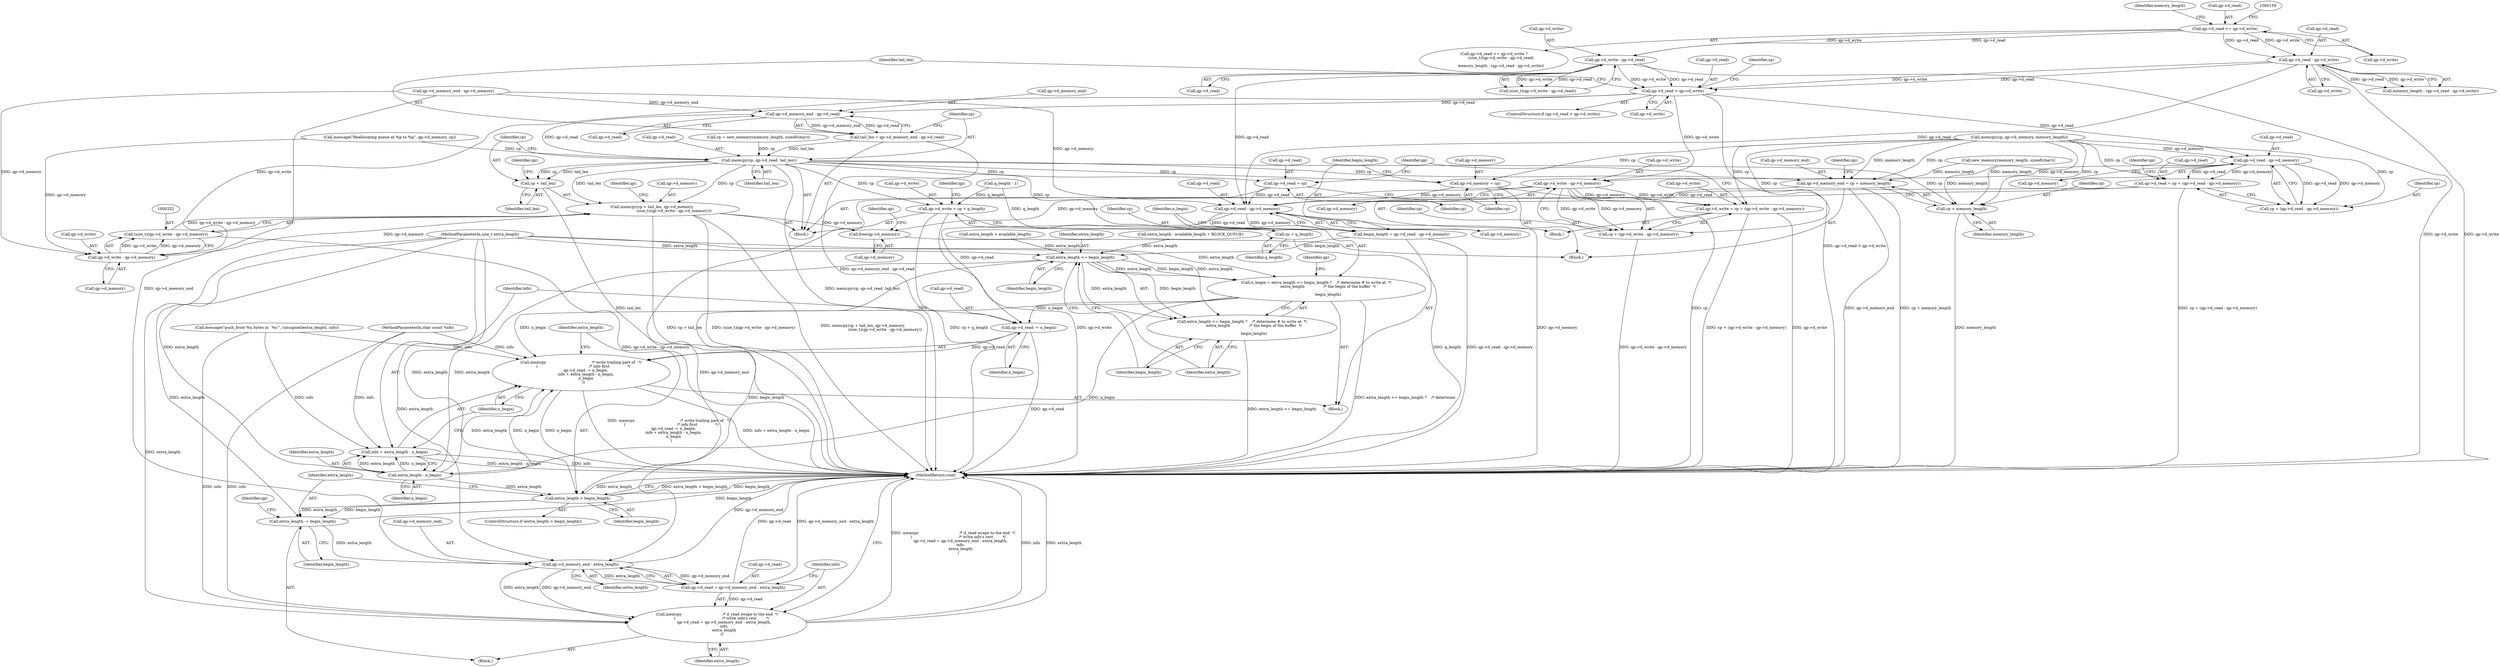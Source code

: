 digraph "0_yodl_fd85f8c94182558ff1480d06a236d6fb927979a3@pointer" {
"1000220" [label="(Call,qp->d_read > qp->d_write)"];
"1000160" [label="(Call,qp->d_write - qp->d_read)"];
"1000151" [label="(Call,qp->d_read <= qp->d_write)"];
"1000169" [label="(Call,qp->d_read - qp->d_write)"];
"1000231" [label="(Call,qp->d_memory_end - qp->d_read)"];
"1000229" [label="(Call,tail_len = qp->d_memory_end - qp->d_read)"];
"1000238" [label="(Call,memcpy(cp, qp->d_read, tail_len))"];
"1000244" [label="(Call,memcpy(cp + tail_len, qp->d_memory, \n                                    (size_t)(qp->d_write - qp->d_memory)))"];
"1000306" [label="(Call,free(qp->d_memory))"];
"1000245" [label="(Call,cp + tail_len)"];
"1000260" [label="(Call,qp->d_write = cp + q_length)"];
"1000264" [label="(Call,cp + q_length)"];
"1000267" [label="(Call,qp->d_read = cp)"];
"1000324" [label="(Call,qp->d_read - qp->d_memory)"];
"1000322" [label="(Call,begin_length = qp->d_read - qp->d_memory)"];
"1000334" [label="(Call,extra_length <= begin_length)"];
"1000331" [label="(Call,n_begin = extra_length <= begin_length ?    /* determine # to write at  */\n                    extra_length                /* the begin of the buffer  */\n                :\n                    begin_length)"];
"1000339" [label="(Call,memcpy                                      /* write trailing part of   */\n    (                                           /* info first               */\n        qp->d_read -= n_begin,\n        info + extra_length - n_begin,\n        n_begin\n    ))"];
"1000340" [label="(Call,qp->d_read -= n_begin)"];
"1000347" [label="(Call,extra_length - n_begin)"];
"1000345" [label="(Call,info + extra_length - n_begin)"];
"1000352" [label="(Call,extra_length > begin_length)"];
"1000356" [label="(Call,extra_length -= begin_length)"];
"1000364" [label="(Call,qp->d_memory_end - extra_length)"];
"1000359" [label="(Call,memcpy                                  /* d_read wraps to the end  */\n        (                                       /* write info's rest        */\n            qp->d_read = qp->d_memory_end - extra_length,\n            info,\n            extra_length\n        ))"];
"1000360" [label="(Call,qp->d_read = qp->d_memory_end - extra_length)"];
"1000333" [label="(Call,extra_length <= begin_length ?    /* determine # to write at  */\n                    extra_length                /* the begin of the buffer  */\n                :\n                    begin_length)"];
"1000310" [label="(Call,qp->d_memory_end = cp + memory_length)"];
"1000314" [label="(Call,cp + memory_length)"];
"1000317" [label="(Call,qp->d_memory = cp)"];
"1000253" [label="(Call,qp->d_write - qp->d_memory)"];
"1000251" [label="(Call,(size_t)(qp->d_write - qp->d_memory))"];
"1000286" [label="(Call,qp->d_read - qp->d_memory)"];
"1000280" [label="(Call,qp->d_read = cp + (qp->d_read - qp->d_memory))"];
"1000284" [label="(Call,cp + (qp->d_read - qp->d_memory))"];
"1000299" [label="(Call,qp->d_write - qp->d_memory)"];
"1000293" [label="(Call,qp->d_write = cp + (qp->d_write - qp->d_memory))"];
"1000297" [label="(Call,cp + (qp->d_write - qp->d_memory))"];
"1000293" [label="(Call,qp->d_write = cp + (qp->d_write - qp->d_memory))"];
"1000317" [label="(Call,qp->d_memory = cp)"];
"1000265" [label="(Identifier,cp)"];
"1000339" [label="(Call,memcpy                                      /* write trailing part of   */\n    (                                           /* info first               */\n        qp->d_read -= n_begin,\n        info + extra_length - n_begin,\n        n_begin\n    ))"];
"1000126" [label="(MethodParameterIn,size_t extra_length)"];
"1000369" [label="(Identifier,info)"];
"1000257" [label="(Call,qp->d_memory)"];
"1000322" [label="(Call,begin_length = qp->d_read - qp->d_memory)"];
"1000347" [label="(Call,extra_length - n_begin)"];
"1000246" [label="(Identifier,cp)"];
"1000307" [label="(Call,qp->d_memory)"];
"1000290" [label="(Call,qp->d_memory)"];
"1000269" [label="(Identifier,qp)"];
"1000346" [label="(Identifier,info)"];
"1000361" [label="(Call,qp->d_read)"];
"1000353" [label="(Identifier,extra_length)"];
"1000286" [label="(Call,qp->d_read - qp->d_memory)"];
"1000151" [label="(Call,qp->d_read <= qp->d_write)"];
"1000213" [label="(Call,message(\"Reallocating queue at %p to %p\", qp->d_memory, cp))"];
"1000287" [label="(Call,qp->d_read)"];
"1000168" [label="(Identifier,memory_length)"];
"1000239" [label="(Identifier,cp)"];
"1000247" [label="(Identifier,tail_len)"];
"1000371" [label="(MethodReturn,void)"];
"1000224" [label="(Call,qp->d_write)"];
"1000161" [label="(Call,qp->d_write)"];
"1000352" [label="(Call,extra_length > begin_length)"];
"1000186" [label="(Call,message(\"push_front %u bytes in `%s'\", (unsigned)extra_length, info))"];
"1000306" [label="(Call,free(qp->d_memory))"];
"1000359" [label="(Call,memcpy                                  /* d_read wraps to the end  */\n        (                                       /* write info's rest        */\n            qp->d_read = qp->d_memory_end - extra_length,\n            info,\n            extra_length\n        ))"];
"1000267" [label="(Call,qp->d_read = cp)"];
"1000368" [label="(Identifier,extra_length)"];
"1000220" [label="(Call,qp->d_read > qp->d_write)"];
"1000127" [label="(MethodParameterIn,char const *info)"];
"1000196" [label="(Block,)"];
"1000249" [label="(Identifier,qp)"];
"1000128" [label="(Block,)"];
"1000341" [label="(Call,qp->d_read)"];
"1000274" [label="(Call,memcpy(cp, qp->d_memory, memory_length))"];
"1000271" [label="(Identifier,cp)"];
"1000336" [label="(Identifier,begin_length)"];
"1000243" [label="(Identifier,tail_len)"];
"1000360" [label="(Call,qp->d_read = qp->d_memory_end - extra_length)"];
"1000158" [label="(Call,(size_t)(qp->d_write - qp->d_read))"];
"1000295" [label="(Identifier,qp)"];
"1000199" [label="(Call,extra_length - available_length + BLOCK_QUEUE)"];
"1000264" [label="(Call,cp + q_length)"];
"1000280" [label="(Call,qp->d_read = cp + (qp->d_read - qp->d_memory))"];
"1000281" [label="(Call,qp->d_read)"];
"1000240" [label="(Call,qp->d_read)"];
"1000285" [label="(Identifier,cp)"];
"1000312" [label="(Identifier,qp)"];
"1000235" [label="(Call,qp->d_read)"];
"1000231" [label="(Call,qp->d_memory_end - qp->d_read)"];
"1000230" [label="(Identifier,tail_len)"];
"1000206" [label="(Call,new_memory(memory_length, sizeof(char)))"];
"1000351" [label="(ControlStructure,if (extra_length > begin_length))"];
"1000229" [label="(Call,tail_len = qp->d_memory_end - qp->d_read)"];
"1000303" [label="(Call,qp->d_memory)"];
"1000323" [label="(Identifier,begin_length)"];
"1000356" [label="(Call,extra_length -= begin_length)"];
"1000344" [label="(Identifier,n_begin)"];
"1000273" [label="(Block,)"];
"1000275" [label="(Identifier,cp)"];
"1000315" [label="(Identifier,cp)"];
"1000221" [label="(Call,qp->d_read)"];
"1000169" [label="(Call,qp->d_read - qp->d_write)"];
"1000338" [label="(Identifier,begin_length)"];
"1000193" [label="(Call,extra_length > available_length)"];
"1000332" [label="(Identifier,n_begin)"];
"1000319" [label="(Identifier,qp)"];
"1000219" [label="(ControlStructure,if (qp->d_read > qp->d_write))"];
"1000318" [label="(Call,qp->d_memory)"];
"1000141" [label="(Call,qp->d_memory_end - qp->d_memory)"];
"1000155" [label="(Call,qp->d_write)"];
"1000316" [label="(Identifier,memory_length)"];
"1000253" [label="(Call,qp->d_write - qp->d_memory)"];
"1000245" [label="(Call,cp + tail_len)"];
"1000357" [label="(Identifier,extra_length)"];
"1000308" [label="(Identifier,qp)"];
"1000170" [label="(Call,qp->d_read)"];
"1000299" [label="(Call,qp->d_write - qp->d_memory)"];
"1000328" [label="(Call,qp->d_memory)"];
"1000331" [label="(Call,n_begin = extra_length <= begin_length ?    /* determine # to write at  */\n                    extra_length                /* the begin of the buffer  */\n                :\n                    begin_length)"];
"1000350" [label="(Identifier,n_begin)"];
"1000297" [label="(Call,cp + (qp->d_write - qp->d_memory))"];
"1000232" [label="(Call,qp->d_memory_end)"];
"1000294" [label="(Call,qp->d_write)"];
"1000349" [label="(Identifier,n_begin)"];
"1000298" [label="(Identifier,cp)"];
"1000325" [label="(Call,qp->d_read)"];
"1000334" [label="(Call,extra_length <= begin_length)"];
"1000311" [label="(Call,qp->d_memory_end)"];
"1000227" [label="(Block,)"];
"1000355" [label="(Block,)"];
"1000324" [label="(Call,qp->d_read - qp->d_memory)"];
"1000333" [label="(Call,extra_length <= begin_length ?    /* determine # to write at  */\n                    extra_length                /* the begin of the buffer  */\n                :\n                    begin_length)"];
"1000262" [label="(Identifier,qp)"];
"1000364" [label="(Call,qp->d_memory_end - extra_length)"];
"1000150" [label="(Call,qp->d_read <= qp->d_write ?\n            (size_t)(qp->d_write - qp->d_read)\n        :\n            memory_length - (qp->d_read - qp->d_write))"];
"1000354" [label="(Identifier,begin_length)"];
"1000238" [label="(Call,memcpy(cp, qp->d_read, tail_len))"];
"1000370" [label="(Identifier,extra_length)"];
"1000261" [label="(Call,qp->d_write)"];
"1000348" [label="(Identifier,extra_length)"];
"1000314" [label="(Call,cp + memory_length)"];
"1000340" [label="(Call,qp->d_read -= n_begin)"];
"1000310" [label="(Call,qp->d_memory_end = cp + memory_length)"];
"1000251" [label="(Call,(size_t)(qp->d_write - qp->d_memory))"];
"1000254" [label="(Call,qp->d_write)"];
"1000284" [label="(Call,cp + (qp->d_read - qp->d_memory))"];
"1000362" [label="(Identifier,qp)"];
"1000337" [label="(Identifier,extra_length)"];
"1000152" [label="(Call,qp->d_read)"];
"1000335" [label="(Identifier,extra_length)"];
"1000173" [label="(Call,qp->d_write)"];
"1000244" [label="(Call,memcpy(cp + tail_len, qp->d_memory, \n                                    (size_t)(qp->d_write - qp->d_memory)))"];
"1000268" [label="(Call,qp->d_read)"];
"1000358" [label="(Identifier,begin_length)"];
"1000164" [label="(Call,qp->d_read)"];
"1000260" [label="(Call,qp->d_write = cp + q_length)"];
"1000300" [label="(Call,qp->d_write)"];
"1000345" [label="(Call,info + extra_length - n_begin)"];
"1000180" [label="(Call,q_length - 1)"];
"1000321" [label="(Identifier,cp)"];
"1000248" [label="(Call,qp->d_memory)"];
"1000204" [label="(Call,cp = new_memory(memory_length, sizeof(char)))"];
"1000365" [label="(Call,qp->d_memory_end)"];
"1000160" [label="(Call,qp->d_write - qp->d_read)"];
"1000342" [label="(Identifier,qp)"];
"1000167" [label="(Call,memory_length - (qp->d_read - qp->d_write))"];
"1000266" [label="(Identifier,q_length)"];
"1000220" -> "1000219"  [label="AST: "];
"1000220" -> "1000224"  [label="CFG: "];
"1000221" -> "1000220"  [label="AST: "];
"1000224" -> "1000220"  [label="AST: "];
"1000230" -> "1000220"  [label="CFG: "];
"1000275" -> "1000220"  [label="CFG: "];
"1000220" -> "1000371"  [label="DDG: qp->d_read > qp->d_write"];
"1000160" -> "1000220"  [label="DDG: qp->d_read"];
"1000160" -> "1000220"  [label="DDG: qp->d_write"];
"1000169" -> "1000220"  [label="DDG: qp->d_read"];
"1000169" -> "1000220"  [label="DDG: qp->d_write"];
"1000220" -> "1000231"  [label="DDG: qp->d_read"];
"1000220" -> "1000253"  [label="DDG: qp->d_write"];
"1000220" -> "1000286"  [label="DDG: qp->d_read"];
"1000220" -> "1000299"  [label="DDG: qp->d_write"];
"1000160" -> "1000158"  [label="AST: "];
"1000160" -> "1000164"  [label="CFG: "];
"1000161" -> "1000160"  [label="AST: "];
"1000164" -> "1000160"  [label="AST: "];
"1000158" -> "1000160"  [label="CFG: "];
"1000160" -> "1000371"  [label="DDG: qp->d_write"];
"1000160" -> "1000158"  [label="DDG: qp->d_write"];
"1000160" -> "1000158"  [label="DDG: qp->d_read"];
"1000151" -> "1000160"  [label="DDG: qp->d_write"];
"1000151" -> "1000160"  [label="DDG: qp->d_read"];
"1000160" -> "1000324"  [label="DDG: qp->d_read"];
"1000151" -> "1000150"  [label="AST: "];
"1000151" -> "1000155"  [label="CFG: "];
"1000152" -> "1000151"  [label="AST: "];
"1000155" -> "1000151"  [label="AST: "];
"1000159" -> "1000151"  [label="CFG: "];
"1000168" -> "1000151"  [label="CFG: "];
"1000151" -> "1000169"  [label="DDG: qp->d_read"];
"1000151" -> "1000169"  [label="DDG: qp->d_write"];
"1000169" -> "1000167"  [label="AST: "];
"1000169" -> "1000173"  [label="CFG: "];
"1000170" -> "1000169"  [label="AST: "];
"1000173" -> "1000169"  [label="AST: "];
"1000167" -> "1000169"  [label="CFG: "];
"1000169" -> "1000371"  [label="DDG: qp->d_write"];
"1000169" -> "1000167"  [label="DDG: qp->d_read"];
"1000169" -> "1000167"  [label="DDG: qp->d_write"];
"1000169" -> "1000324"  [label="DDG: qp->d_read"];
"1000231" -> "1000229"  [label="AST: "];
"1000231" -> "1000235"  [label="CFG: "];
"1000232" -> "1000231"  [label="AST: "];
"1000235" -> "1000231"  [label="AST: "];
"1000229" -> "1000231"  [label="CFG: "];
"1000231" -> "1000229"  [label="DDG: qp->d_memory_end"];
"1000231" -> "1000229"  [label="DDG: qp->d_read"];
"1000141" -> "1000231"  [label="DDG: qp->d_memory_end"];
"1000231" -> "1000238"  [label="DDG: qp->d_read"];
"1000229" -> "1000227"  [label="AST: "];
"1000230" -> "1000229"  [label="AST: "];
"1000239" -> "1000229"  [label="CFG: "];
"1000229" -> "1000371"  [label="DDG: qp->d_memory_end - qp->d_read"];
"1000229" -> "1000238"  [label="DDG: tail_len"];
"1000238" -> "1000227"  [label="AST: "];
"1000238" -> "1000243"  [label="CFG: "];
"1000239" -> "1000238"  [label="AST: "];
"1000240" -> "1000238"  [label="AST: "];
"1000243" -> "1000238"  [label="AST: "];
"1000246" -> "1000238"  [label="CFG: "];
"1000238" -> "1000371"  [label="DDG: memcpy(cp, qp->d_read, tail_len)"];
"1000213" -> "1000238"  [label="DDG: cp"];
"1000204" -> "1000238"  [label="DDG: cp"];
"1000238" -> "1000244"  [label="DDG: cp"];
"1000238" -> "1000244"  [label="DDG: tail_len"];
"1000238" -> "1000245"  [label="DDG: cp"];
"1000238" -> "1000245"  [label="DDG: tail_len"];
"1000238" -> "1000260"  [label="DDG: cp"];
"1000238" -> "1000264"  [label="DDG: cp"];
"1000238" -> "1000267"  [label="DDG: cp"];
"1000238" -> "1000310"  [label="DDG: cp"];
"1000238" -> "1000314"  [label="DDG: cp"];
"1000238" -> "1000317"  [label="DDG: cp"];
"1000244" -> "1000227"  [label="AST: "];
"1000244" -> "1000251"  [label="CFG: "];
"1000245" -> "1000244"  [label="AST: "];
"1000248" -> "1000244"  [label="AST: "];
"1000251" -> "1000244"  [label="AST: "];
"1000262" -> "1000244"  [label="CFG: "];
"1000244" -> "1000371"  [label="DDG: cp + tail_len"];
"1000244" -> "1000371"  [label="DDG: (size_t)(qp->d_write - qp->d_memory)"];
"1000244" -> "1000371"  [label="DDG: memcpy(cp + tail_len, qp->d_memory, \n                                    (size_t)(qp->d_write - qp->d_memory))"];
"1000253" -> "1000244"  [label="DDG: qp->d_memory"];
"1000251" -> "1000244"  [label="DDG: qp->d_write - qp->d_memory"];
"1000244" -> "1000306"  [label="DDG: qp->d_memory"];
"1000306" -> "1000196"  [label="AST: "];
"1000306" -> "1000307"  [label="CFG: "];
"1000307" -> "1000306"  [label="AST: "];
"1000312" -> "1000306"  [label="CFG: "];
"1000299" -> "1000306"  [label="DDG: qp->d_memory"];
"1000245" -> "1000247"  [label="CFG: "];
"1000246" -> "1000245"  [label="AST: "];
"1000247" -> "1000245"  [label="AST: "];
"1000249" -> "1000245"  [label="CFG: "];
"1000245" -> "1000371"  [label="DDG: tail_len"];
"1000260" -> "1000227"  [label="AST: "];
"1000260" -> "1000264"  [label="CFG: "];
"1000261" -> "1000260"  [label="AST: "];
"1000264" -> "1000260"  [label="AST: "];
"1000269" -> "1000260"  [label="CFG: "];
"1000260" -> "1000371"  [label="DDG: cp + q_length"];
"1000260" -> "1000371"  [label="DDG: qp->d_write"];
"1000180" -> "1000260"  [label="DDG: q_length"];
"1000264" -> "1000266"  [label="CFG: "];
"1000265" -> "1000264"  [label="AST: "];
"1000266" -> "1000264"  [label="AST: "];
"1000264" -> "1000371"  [label="DDG: q_length"];
"1000180" -> "1000264"  [label="DDG: q_length"];
"1000267" -> "1000227"  [label="AST: "];
"1000267" -> "1000271"  [label="CFG: "];
"1000268" -> "1000267"  [label="AST: "];
"1000271" -> "1000267"  [label="AST: "];
"1000308" -> "1000267"  [label="CFG: "];
"1000267" -> "1000324"  [label="DDG: qp->d_read"];
"1000324" -> "1000322"  [label="AST: "];
"1000324" -> "1000328"  [label="CFG: "];
"1000325" -> "1000324"  [label="AST: "];
"1000328" -> "1000324"  [label="AST: "];
"1000322" -> "1000324"  [label="CFG: "];
"1000324" -> "1000371"  [label="DDG: qp->d_memory"];
"1000324" -> "1000322"  [label="DDG: qp->d_read"];
"1000324" -> "1000322"  [label="DDG: qp->d_memory"];
"1000280" -> "1000324"  [label="DDG: qp->d_read"];
"1000317" -> "1000324"  [label="DDG: qp->d_memory"];
"1000141" -> "1000324"  [label="DDG: qp->d_memory"];
"1000324" -> "1000340"  [label="DDG: qp->d_read"];
"1000322" -> "1000128"  [label="AST: "];
"1000323" -> "1000322"  [label="AST: "];
"1000332" -> "1000322"  [label="CFG: "];
"1000322" -> "1000371"  [label="DDG: qp->d_read - qp->d_memory"];
"1000322" -> "1000334"  [label="DDG: begin_length"];
"1000334" -> "1000333"  [label="AST: "];
"1000334" -> "1000336"  [label="CFG: "];
"1000335" -> "1000334"  [label="AST: "];
"1000336" -> "1000334"  [label="AST: "];
"1000337" -> "1000334"  [label="CFG: "];
"1000338" -> "1000334"  [label="CFG: "];
"1000334" -> "1000331"  [label="DDG: extra_length"];
"1000334" -> "1000331"  [label="DDG: begin_length"];
"1000193" -> "1000334"  [label="DDG: extra_length"];
"1000199" -> "1000334"  [label="DDG: extra_length"];
"1000126" -> "1000334"  [label="DDG: extra_length"];
"1000334" -> "1000333"  [label="DDG: extra_length"];
"1000334" -> "1000333"  [label="DDG: begin_length"];
"1000334" -> "1000347"  [label="DDG: extra_length"];
"1000334" -> "1000352"  [label="DDG: begin_length"];
"1000331" -> "1000128"  [label="AST: "];
"1000331" -> "1000333"  [label="CFG: "];
"1000332" -> "1000331"  [label="AST: "];
"1000333" -> "1000331"  [label="AST: "];
"1000342" -> "1000331"  [label="CFG: "];
"1000331" -> "1000371"  [label="DDG: extra_length <= begin_length ?    /* determine "];
"1000126" -> "1000331"  [label="DDG: extra_length"];
"1000331" -> "1000339"  [label="DDG: n_begin"];
"1000331" -> "1000340"  [label="DDG: n_begin"];
"1000331" -> "1000347"  [label="DDG: n_begin"];
"1000339" -> "1000128"  [label="AST: "];
"1000339" -> "1000350"  [label="CFG: "];
"1000340" -> "1000339"  [label="AST: "];
"1000345" -> "1000339"  [label="AST: "];
"1000350" -> "1000339"  [label="AST: "];
"1000353" -> "1000339"  [label="CFG: "];
"1000339" -> "1000371"  [label="DDG: n_begin"];
"1000339" -> "1000371"  [label="DDG: memcpy                                      /* write trailing part of   */\n    (                                           /* info first               */\n        qp->d_read -= n_begin,\n        info + extra_length - n_begin,\n        n_begin\n    )"];
"1000339" -> "1000371"  [label="DDG: info + extra_length - n_begin"];
"1000340" -> "1000339"  [label="DDG: qp->d_read"];
"1000186" -> "1000339"  [label="DDG: info"];
"1000127" -> "1000339"  [label="DDG: info"];
"1000347" -> "1000339"  [label="DDG: extra_length"];
"1000347" -> "1000339"  [label="DDG: n_begin"];
"1000340" -> "1000344"  [label="CFG: "];
"1000341" -> "1000340"  [label="AST: "];
"1000344" -> "1000340"  [label="AST: "];
"1000346" -> "1000340"  [label="CFG: "];
"1000340" -> "1000371"  [label="DDG: qp->d_read"];
"1000347" -> "1000345"  [label="AST: "];
"1000347" -> "1000349"  [label="CFG: "];
"1000348" -> "1000347"  [label="AST: "];
"1000349" -> "1000347"  [label="AST: "];
"1000345" -> "1000347"  [label="CFG: "];
"1000347" -> "1000345"  [label="DDG: extra_length"];
"1000347" -> "1000345"  [label="DDG: n_begin"];
"1000126" -> "1000347"  [label="DDG: extra_length"];
"1000347" -> "1000352"  [label="DDG: extra_length"];
"1000346" -> "1000345"  [label="AST: "];
"1000350" -> "1000345"  [label="CFG: "];
"1000345" -> "1000371"  [label="DDG: extra_length - n_begin"];
"1000345" -> "1000371"  [label="DDG: info"];
"1000186" -> "1000345"  [label="DDG: info"];
"1000127" -> "1000345"  [label="DDG: info"];
"1000352" -> "1000351"  [label="AST: "];
"1000352" -> "1000354"  [label="CFG: "];
"1000353" -> "1000352"  [label="AST: "];
"1000354" -> "1000352"  [label="AST: "];
"1000357" -> "1000352"  [label="CFG: "];
"1000371" -> "1000352"  [label="CFG: "];
"1000352" -> "1000371"  [label="DDG: extra_length"];
"1000352" -> "1000371"  [label="DDG: extra_length > begin_length"];
"1000352" -> "1000371"  [label="DDG: begin_length"];
"1000126" -> "1000352"  [label="DDG: extra_length"];
"1000352" -> "1000356"  [label="DDG: begin_length"];
"1000352" -> "1000356"  [label="DDG: extra_length"];
"1000356" -> "1000355"  [label="AST: "];
"1000356" -> "1000358"  [label="CFG: "];
"1000357" -> "1000356"  [label="AST: "];
"1000358" -> "1000356"  [label="AST: "];
"1000362" -> "1000356"  [label="CFG: "];
"1000356" -> "1000371"  [label="DDG: begin_length"];
"1000126" -> "1000356"  [label="DDG: extra_length"];
"1000356" -> "1000364"  [label="DDG: extra_length"];
"1000364" -> "1000360"  [label="AST: "];
"1000364" -> "1000368"  [label="CFG: "];
"1000365" -> "1000364"  [label="AST: "];
"1000368" -> "1000364"  [label="AST: "];
"1000360" -> "1000364"  [label="CFG: "];
"1000364" -> "1000371"  [label="DDG: qp->d_memory_end"];
"1000364" -> "1000359"  [label="DDG: qp->d_memory_end"];
"1000364" -> "1000359"  [label="DDG: extra_length"];
"1000364" -> "1000360"  [label="DDG: qp->d_memory_end"];
"1000364" -> "1000360"  [label="DDG: extra_length"];
"1000141" -> "1000364"  [label="DDG: qp->d_memory_end"];
"1000310" -> "1000364"  [label="DDG: qp->d_memory_end"];
"1000126" -> "1000364"  [label="DDG: extra_length"];
"1000359" -> "1000355"  [label="AST: "];
"1000359" -> "1000370"  [label="CFG: "];
"1000360" -> "1000359"  [label="AST: "];
"1000369" -> "1000359"  [label="AST: "];
"1000370" -> "1000359"  [label="AST: "];
"1000371" -> "1000359"  [label="CFG: "];
"1000359" -> "1000371"  [label="DDG: info"];
"1000359" -> "1000371"  [label="DDG: extra_length"];
"1000359" -> "1000371"  [label="DDG: memcpy                                  /* d_read wraps to the end  */\n        (                                       /* write info's rest        */\n            qp->d_read = qp->d_memory_end - extra_length,\n            info,\n            extra_length\n        )"];
"1000360" -> "1000359"  [label="DDG: qp->d_read"];
"1000127" -> "1000359"  [label="DDG: info"];
"1000186" -> "1000359"  [label="DDG: info"];
"1000126" -> "1000359"  [label="DDG: extra_length"];
"1000361" -> "1000360"  [label="AST: "];
"1000369" -> "1000360"  [label="CFG: "];
"1000360" -> "1000371"  [label="DDG: qp->d_read"];
"1000360" -> "1000371"  [label="DDG: qp->d_memory_end - extra_length"];
"1000333" -> "1000337"  [label="CFG: "];
"1000333" -> "1000338"  [label="CFG: "];
"1000337" -> "1000333"  [label="AST: "];
"1000338" -> "1000333"  [label="AST: "];
"1000333" -> "1000371"  [label="DDG: extra_length <= begin_length"];
"1000126" -> "1000333"  [label="DDG: extra_length"];
"1000310" -> "1000196"  [label="AST: "];
"1000310" -> "1000314"  [label="CFG: "];
"1000311" -> "1000310"  [label="AST: "];
"1000314" -> "1000310"  [label="AST: "];
"1000319" -> "1000310"  [label="CFG: "];
"1000310" -> "1000371"  [label="DDG: qp->d_memory_end"];
"1000310" -> "1000371"  [label="DDG: cp + memory_length"];
"1000274" -> "1000310"  [label="DDG: cp"];
"1000274" -> "1000310"  [label="DDG: memory_length"];
"1000206" -> "1000310"  [label="DDG: memory_length"];
"1000314" -> "1000316"  [label="CFG: "];
"1000315" -> "1000314"  [label="AST: "];
"1000316" -> "1000314"  [label="AST: "];
"1000314" -> "1000371"  [label="DDG: memory_length"];
"1000274" -> "1000314"  [label="DDG: cp"];
"1000274" -> "1000314"  [label="DDG: memory_length"];
"1000206" -> "1000314"  [label="DDG: memory_length"];
"1000317" -> "1000196"  [label="AST: "];
"1000317" -> "1000321"  [label="CFG: "];
"1000318" -> "1000317"  [label="AST: "];
"1000321" -> "1000317"  [label="AST: "];
"1000323" -> "1000317"  [label="CFG: "];
"1000317" -> "1000371"  [label="DDG: cp"];
"1000274" -> "1000317"  [label="DDG: cp"];
"1000253" -> "1000251"  [label="AST: "];
"1000253" -> "1000257"  [label="CFG: "];
"1000254" -> "1000253"  [label="AST: "];
"1000257" -> "1000253"  [label="AST: "];
"1000251" -> "1000253"  [label="CFG: "];
"1000253" -> "1000251"  [label="DDG: qp->d_write"];
"1000253" -> "1000251"  [label="DDG: qp->d_memory"];
"1000141" -> "1000253"  [label="DDG: qp->d_memory"];
"1000213" -> "1000253"  [label="DDG: qp->d_memory"];
"1000252" -> "1000251"  [label="AST: "];
"1000251" -> "1000371"  [label="DDG: qp->d_write - qp->d_memory"];
"1000286" -> "1000284"  [label="AST: "];
"1000286" -> "1000290"  [label="CFG: "];
"1000287" -> "1000286"  [label="AST: "];
"1000290" -> "1000286"  [label="AST: "];
"1000284" -> "1000286"  [label="CFG: "];
"1000286" -> "1000280"  [label="DDG: qp->d_read"];
"1000286" -> "1000280"  [label="DDG: qp->d_memory"];
"1000286" -> "1000284"  [label="DDG: qp->d_read"];
"1000286" -> "1000284"  [label="DDG: qp->d_memory"];
"1000274" -> "1000286"  [label="DDG: qp->d_memory"];
"1000286" -> "1000299"  [label="DDG: qp->d_memory"];
"1000280" -> "1000273"  [label="AST: "];
"1000280" -> "1000284"  [label="CFG: "];
"1000281" -> "1000280"  [label="AST: "];
"1000284" -> "1000280"  [label="AST: "];
"1000295" -> "1000280"  [label="CFG: "];
"1000280" -> "1000371"  [label="DDG: cp + (qp->d_read - qp->d_memory)"];
"1000274" -> "1000280"  [label="DDG: cp"];
"1000285" -> "1000284"  [label="AST: "];
"1000274" -> "1000284"  [label="DDG: cp"];
"1000299" -> "1000297"  [label="AST: "];
"1000299" -> "1000303"  [label="CFG: "];
"1000300" -> "1000299"  [label="AST: "];
"1000303" -> "1000299"  [label="AST: "];
"1000297" -> "1000299"  [label="CFG: "];
"1000299" -> "1000293"  [label="DDG: qp->d_write"];
"1000299" -> "1000293"  [label="DDG: qp->d_memory"];
"1000299" -> "1000297"  [label="DDG: qp->d_write"];
"1000299" -> "1000297"  [label="DDG: qp->d_memory"];
"1000293" -> "1000273"  [label="AST: "];
"1000293" -> "1000297"  [label="CFG: "];
"1000294" -> "1000293"  [label="AST: "];
"1000297" -> "1000293"  [label="AST: "];
"1000308" -> "1000293"  [label="CFG: "];
"1000293" -> "1000371"  [label="DDG: qp->d_write"];
"1000293" -> "1000371"  [label="DDG: cp + (qp->d_write - qp->d_memory)"];
"1000274" -> "1000293"  [label="DDG: cp"];
"1000298" -> "1000297"  [label="AST: "];
"1000297" -> "1000371"  [label="DDG: qp->d_write - qp->d_memory"];
"1000274" -> "1000297"  [label="DDG: cp"];
}
